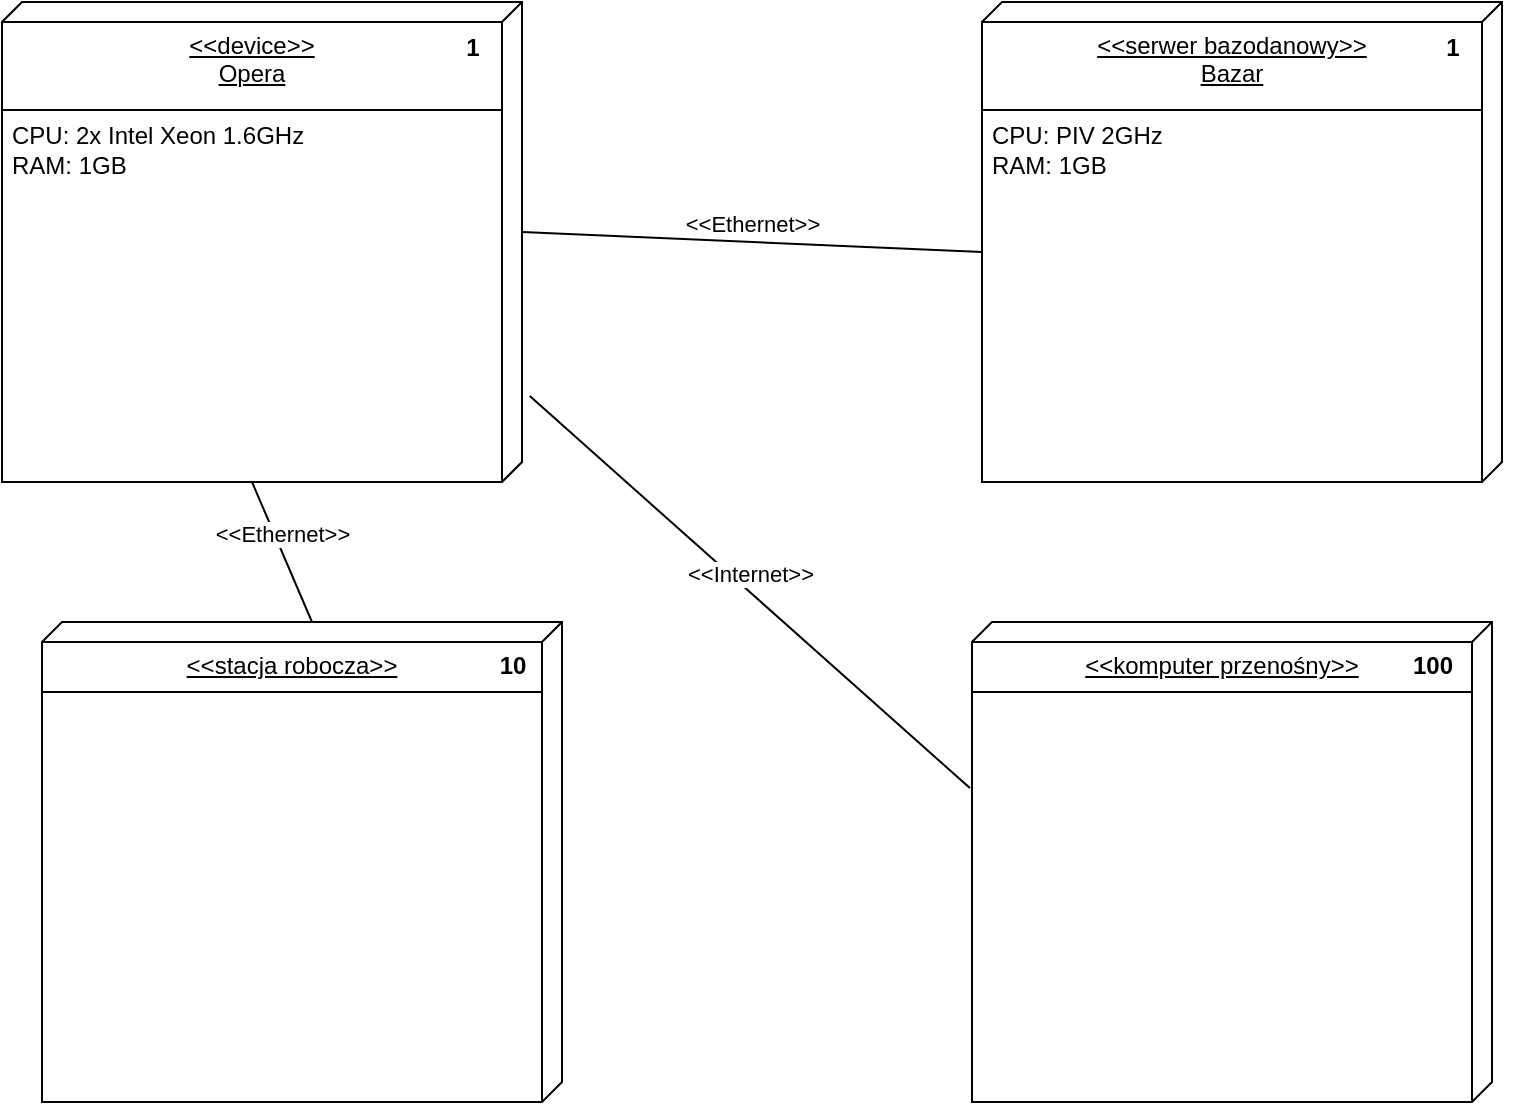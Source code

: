 <mxfile version="24.2.5" type="github">
  <diagram name="Strona-1" id="0XVHCtTMGLhsiArneO4f">
    <mxGraphModel dx="1393" dy="758" grid="1" gridSize="10" guides="1" tooltips="1" connect="1" arrows="1" fold="1" page="1" pageScale="1" pageWidth="827" pageHeight="1169" math="0" shadow="0">
      <root>
        <mxCell id="0" />
        <mxCell id="1" parent="0" />
        <mxCell id="JoC4vt0uxFuf1quDbikh-2" value="&amp;lt;&amp;lt;device&amp;gt;&amp;gt;&lt;br&gt;&lt;div style=&quot;&quot;&gt;&lt;span style=&quot;background-color: initial;&quot;&gt;Opera&lt;/span&gt;&lt;/div&gt;&lt;div style=&quot;&quot;&gt;&lt;span style=&quot;background-color: initial;&quot;&gt;&lt;br&gt;&lt;/span&gt;&lt;/div&gt;&lt;div style=&quot;text-align: left;&quot;&gt;&lt;span style=&quot;background-color: initial;&quot;&gt;&lt;br&gt;&lt;/span&gt;&lt;/div&gt;" style="verticalAlign=top;align=center;spacingTop=8;spacingLeft=2;spacingRight=12;shape=cube;size=10;direction=south;fontStyle=4;html=1;whiteSpace=wrap;" vertex="1" parent="1">
          <mxGeometry x="30" y="240" width="260" height="240" as="geometry" />
        </mxCell>
        <mxCell id="JoC4vt0uxFuf1quDbikh-5" value="" style="line;strokeWidth=1;fillColor=none;align=left;verticalAlign=middle;spacingTop=-1;spacingLeft=3;spacingRight=3;rotatable=0;labelPosition=right;points=[];portConstraint=eastwest;strokeColor=inherit;" vertex="1" parent="1">
          <mxGeometry x="30" y="290" width="250" height="8" as="geometry" />
        </mxCell>
        <mxCell id="JoC4vt0uxFuf1quDbikh-7" value="&amp;lt;&amp;lt;serwer bazodanowy&amp;gt;&amp;gt;&lt;br&gt;&lt;div style=&quot;&quot;&gt;&lt;span style=&quot;background-color: initial;&quot;&gt;Bazar&lt;/span&gt;&lt;/div&gt;" style="verticalAlign=top;align=center;spacingTop=8;spacingLeft=2;spacingRight=12;shape=cube;size=10;direction=south;fontStyle=4;html=1;whiteSpace=wrap;movable=1;resizable=1;rotatable=1;deletable=1;editable=1;locked=0;connectable=1;" vertex="1" parent="1">
          <mxGeometry x="520" y="240" width="260" height="240" as="geometry" />
        </mxCell>
        <mxCell id="JoC4vt0uxFuf1quDbikh-8" value="" style="line;strokeWidth=1;fillColor=none;align=left;verticalAlign=middle;spacingTop=-1;spacingLeft=3;spacingRight=3;rotatable=1;labelPosition=right;points=[];portConstraint=eastwest;strokeColor=inherit;movable=1;resizable=1;deletable=1;editable=1;locked=0;connectable=1;" vertex="1" parent="1">
          <mxGeometry x="520" y="290" width="250" height="8" as="geometry" />
        </mxCell>
        <mxCell id="JoC4vt0uxFuf1quDbikh-11" value="&lt;span style=&quot;font-weight: normal;&quot;&gt;CPU: 2x Intel Xeon 1.6GHz&lt;/span&gt;&lt;div style=&quot;&quot;&gt;&lt;span style=&quot;font-weight: normal;&quot;&gt;RAM: 1GB&lt;/span&gt;&lt;/div&gt;" style="text;align=left;fontStyle=1;verticalAlign=middle;spacingLeft=3;spacingRight=3;strokeColor=none;rotatable=0;points=[[0,0.5],[1,0.5]];portConstraint=eastwest;html=1;" vertex="1" parent="1">
          <mxGeometry x="30" y="298" width="180" height="32" as="geometry" />
        </mxCell>
        <mxCell id="JoC4vt0uxFuf1quDbikh-12" value="&lt;span style=&quot;font-weight: normal;&quot;&gt;CPU: PIV 2GHz&lt;/span&gt;&lt;div style=&quot;&quot;&gt;&lt;span style=&quot;font-weight: normal;&quot;&gt;RAM: 1GB&lt;/span&gt;&lt;/div&gt;" style="text;align=left;fontStyle=1;verticalAlign=middle;spacingLeft=3;spacingRight=3;strokeColor=none;rotatable=0;points=[[0,0.5],[1,0.5]];portConstraint=eastwest;html=1;" vertex="1" parent="1">
          <mxGeometry x="520" y="298" width="180" height="32" as="geometry" />
        </mxCell>
        <mxCell id="JoC4vt0uxFuf1quDbikh-14" value="&amp;lt;&amp;lt;Ethernet&amp;gt;&amp;gt;" style="html=1;verticalAlign=bottom;endArrow=none;curved=0;rounded=0;entryX=0;entryY=0;entryDx=125;entryDy=260;entryPerimeter=0;exitX=0;exitY=0;exitDx=115;exitDy=0;exitPerimeter=0;endFill=0;" edge="1" parent="1" source="JoC4vt0uxFuf1quDbikh-2" target="JoC4vt0uxFuf1quDbikh-7">
          <mxGeometry width="80" relative="1" as="geometry">
            <mxPoint x="320" y="470" as="sourcePoint" />
            <mxPoint x="400" y="470" as="targetPoint" />
          </mxGeometry>
        </mxCell>
        <mxCell id="JoC4vt0uxFuf1quDbikh-15" value="&amp;lt;&amp;lt;stacja robocza&amp;gt;&amp;gt;&lt;br&gt;&lt;div style=&quot;&quot;&gt;&lt;br&gt;&lt;/div&gt;&lt;div style=&quot;&quot;&gt;&lt;span style=&quot;background-color: initial;&quot;&gt;&lt;br&gt;&lt;/span&gt;&lt;/div&gt;&lt;div style=&quot;text-align: left;&quot;&gt;&lt;span style=&quot;background-color: initial;&quot;&gt;&lt;br&gt;&lt;/span&gt;&lt;/div&gt;" style="verticalAlign=top;align=center;spacingTop=8;spacingLeft=2;spacingRight=12;shape=cube;size=10;direction=south;fontStyle=4;html=1;whiteSpace=wrap;" vertex="1" parent="1">
          <mxGeometry x="50" y="550" width="260" height="240" as="geometry" />
        </mxCell>
        <mxCell id="JoC4vt0uxFuf1quDbikh-16" value="" style="line;strokeWidth=1;fillColor=none;align=left;verticalAlign=middle;spacingTop=-1;spacingLeft=3;spacingRight=3;rotatable=0;labelPosition=right;points=[];portConstraint=eastwest;strokeColor=inherit;" vertex="1" parent="1">
          <mxGeometry x="50" y="581" width="250" height="8" as="geometry" />
        </mxCell>
        <mxCell id="JoC4vt0uxFuf1quDbikh-17" value="&amp;lt;&amp;lt;Ethernet&amp;gt;&amp;gt;" style="html=1;verticalAlign=bottom;endArrow=none;curved=0;rounded=0;entryX=0;entryY=0;entryDx=0;entryDy=125;entryPerimeter=0;endFill=0;exitX=0;exitY=0;exitDx=240;exitDy=135;exitPerimeter=0;" edge="1" parent="1" source="JoC4vt0uxFuf1quDbikh-2" target="JoC4vt0uxFuf1quDbikh-15">
          <mxGeometry width="80" relative="1" as="geometry">
            <mxPoint x="150" y="480" as="sourcePoint" />
            <mxPoint x="410" y="510" as="targetPoint" />
          </mxGeometry>
        </mxCell>
        <mxCell id="JoC4vt0uxFuf1quDbikh-18" value="&amp;lt;&amp;lt;komputer przenośny&amp;gt;&amp;gt;" style="verticalAlign=top;align=center;spacingTop=8;spacingLeft=2;spacingRight=12;shape=cube;size=10;direction=south;fontStyle=4;html=1;whiteSpace=wrap;" vertex="1" parent="1">
          <mxGeometry x="515" y="550" width="260" height="240" as="geometry" />
        </mxCell>
        <mxCell id="JoC4vt0uxFuf1quDbikh-19" value="" style="line;strokeWidth=1;fillColor=none;align=left;verticalAlign=middle;spacingTop=-1;spacingLeft=3;spacingRight=3;rotatable=0;labelPosition=right;points=[];portConstraint=eastwest;strokeColor=inherit;" vertex="1" parent="1">
          <mxGeometry x="515" y="581" width="250" height="8" as="geometry" />
        </mxCell>
        <mxCell id="JoC4vt0uxFuf1quDbikh-20" value="100" style="text;align=center;fontStyle=1;verticalAlign=middle;spacingLeft=3;spacingRight=3;strokeColor=none;rotatable=0;points=[[0,0.5],[1,0.5]];portConstraint=eastwest;html=1;" vertex="1" parent="1">
          <mxGeometry x="705" y="559" width="80" height="26" as="geometry" />
        </mxCell>
        <mxCell id="JoC4vt0uxFuf1quDbikh-21" value="1" style="text;align=center;fontStyle=1;verticalAlign=middle;spacingLeft=3;spacingRight=3;strokeColor=none;rotatable=0;points=[[0,0.5],[1,0.5]];portConstraint=eastwest;html=1;" vertex="1" parent="1">
          <mxGeometry x="740" y="250" width="30" height="26" as="geometry" />
        </mxCell>
        <mxCell id="JoC4vt0uxFuf1quDbikh-22" value="1" style="text;align=center;fontStyle=1;verticalAlign=middle;spacingLeft=3;spacingRight=3;strokeColor=none;rotatable=0;points=[[0,0.5],[1,0.5]];portConstraint=eastwest;html=1;" vertex="1" parent="1">
          <mxGeometry x="250" y="250" width="30" height="26" as="geometry" />
        </mxCell>
        <mxCell id="JoC4vt0uxFuf1quDbikh-23" value="10" style="text;align=center;fontStyle=1;verticalAlign=middle;spacingLeft=3;spacingRight=3;strokeColor=none;rotatable=0;points=[[0,0.5],[1,0.5]];portConstraint=eastwest;html=1;" vertex="1" parent="1">
          <mxGeometry x="270" y="559" width="30" height="26" as="geometry" />
        </mxCell>
        <mxCell id="JoC4vt0uxFuf1quDbikh-24" value="&amp;lt;&amp;lt;Internet&amp;gt;&amp;gt;" style="html=1;verticalAlign=bottom;endArrow=none;curved=0;rounded=0;entryX=0.346;entryY=1.004;entryDx=0;entryDy=0;entryPerimeter=0;exitX=0.821;exitY=-0.015;exitDx=0;exitDy=0;exitPerimeter=0;endFill=0;" edge="1" parent="1" source="JoC4vt0uxFuf1quDbikh-2" target="JoC4vt0uxFuf1quDbikh-18">
          <mxGeometry width="80" relative="1" as="geometry">
            <mxPoint x="290" y="470" as="sourcePoint" />
            <mxPoint x="520" y="480" as="targetPoint" />
          </mxGeometry>
        </mxCell>
      </root>
    </mxGraphModel>
  </diagram>
</mxfile>
